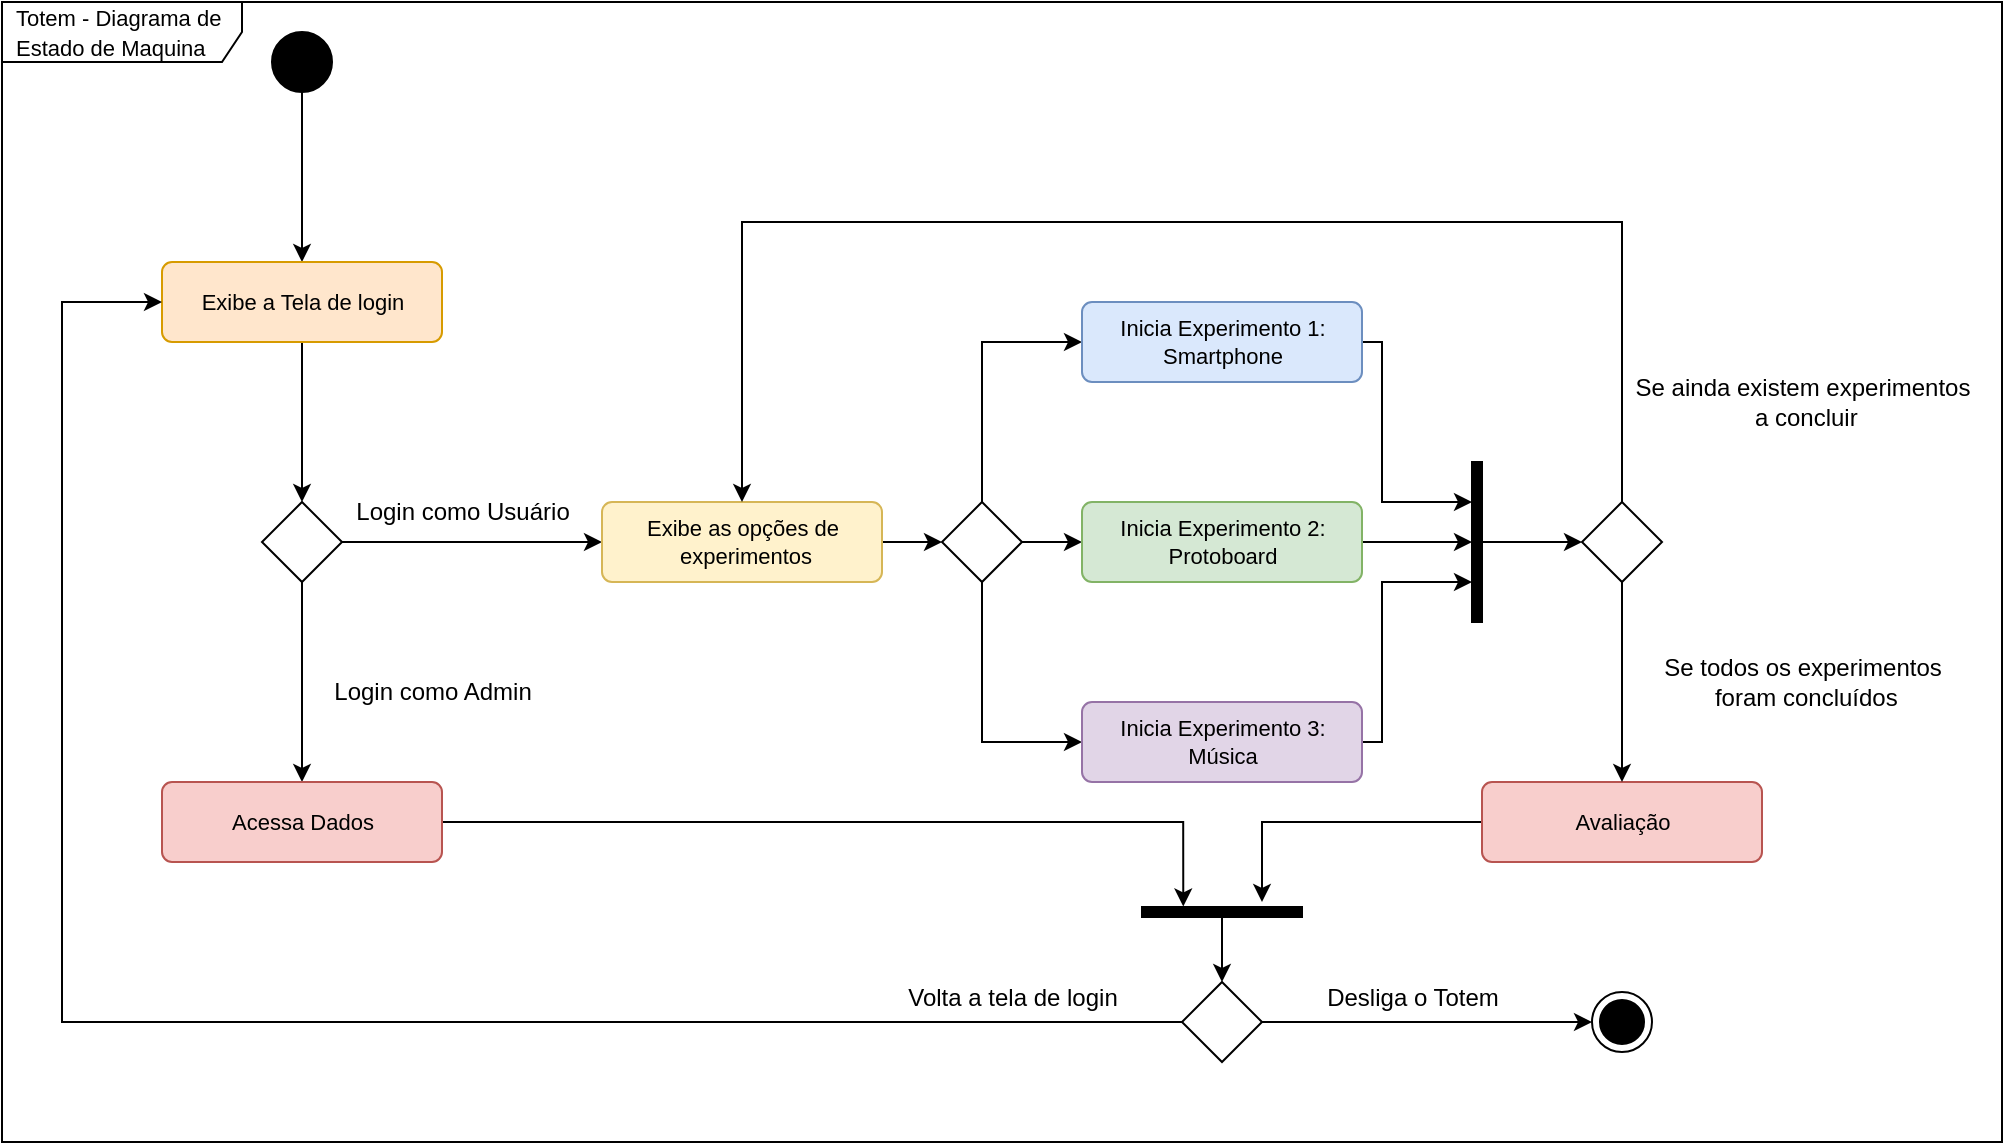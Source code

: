 <mxfile version="20.8.9" type="github">
  <diagram name="Página-1" id="QJNi_6TOPLpKMk3bFueV">
    <mxGraphModel dx="866" dy="452" grid="1" gridSize="10" guides="1" tooltips="1" connect="1" arrows="1" fold="1" page="1" pageScale="1" pageWidth="827" pageHeight="1169" math="0" shadow="0">
      <root>
        <mxCell id="0" />
        <mxCell id="1" parent="0" />
        <mxCell id="1I9jYWh53UhH08uPcDKw-1" value="&lt;font style=&quot;font-size: 11px;&quot;&gt;Totem - Diagrama de Estado de Maquina&lt;br&gt;&lt;/font&gt;" style="shape=umlFrame;whiteSpace=wrap;html=1;width=120;height=30;boundedLbl=1;verticalAlign=middle;align=left;spacingLeft=5;movable=1;resizable=1;rotatable=1;deletable=1;editable=1;connectable=1;" vertex="1" parent="1">
          <mxGeometry x="20" y="140" width="1000" height="570" as="geometry" />
        </mxCell>
        <mxCell id="1I9jYWh53UhH08uPcDKw-2" style="edgeStyle=orthogonalEdgeStyle;rounded=0;orthogonalLoop=1;jettySize=auto;html=1;fontSize=11;" edge="1" parent="1" source="1I9jYWh53UhH08uPcDKw-3" target="1I9jYWh53UhH08uPcDKw-8">
          <mxGeometry relative="1" as="geometry" />
        </mxCell>
        <mxCell id="1I9jYWh53UhH08uPcDKw-3" value="" style="ellipse;fillColor=strokeColor;" vertex="1" parent="1">
          <mxGeometry x="155" y="155" width="30" height="30" as="geometry" />
        </mxCell>
        <mxCell id="1I9jYWh53UhH08uPcDKw-4" value="" style="edgeStyle=orthogonalEdgeStyle;rounded=0;orthogonalLoop=1;jettySize=auto;html=1;fontSize=11;" edge="1" parent="1" source="1I9jYWh53UhH08uPcDKw-6" target="1I9jYWh53UhH08uPcDKw-10">
          <mxGeometry relative="1" as="geometry" />
        </mxCell>
        <mxCell id="1I9jYWh53UhH08uPcDKw-5" style="edgeStyle=orthogonalEdgeStyle;rounded=0;orthogonalLoop=1;jettySize=auto;html=1;fontSize=11;" edge="1" parent="1" source="1I9jYWh53UhH08uPcDKw-6" target="1I9jYWh53UhH08uPcDKw-14">
          <mxGeometry relative="1" as="geometry" />
        </mxCell>
        <mxCell id="1I9jYWh53UhH08uPcDKw-6" value="" style="rhombus;movable=1;resizable=1;rotatable=1;deletable=1;editable=1;connectable=1;" vertex="1" parent="1">
          <mxGeometry x="150" y="390" width="40" height="40" as="geometry" />
        </mxCell>
        <mxCell id="1I9jYWh53UhH08uPcDKw-7" style="edgeStyle=orthogonalEdgeStyle;rounded=0;orthogonalLoop=1;jettySize=auto;html=1;fontSize=11;" edge="1" parent="1" source="1I9jYWh53UhH08uPcDKw-8" target="1I9jYWh53UhH08uPcDKw-6">
          <mxGeometry relative="1" as="geometry" />
        </mxCell>
        <mxCell id="1I9jYWh53UhH08uPcDKw-8" value="Exibe a Tela de login" style="html=1;align=center;verticalAlign=middle;rounded=1;absoluteArcSize=1;arcSize=10;dashed=0;fontSize=11;fillColor=#ffe6cc;strokeColor=#d79b00;" vertex="1" parent="1">
          <mxGeometry x="100" y="270" width="140" height="40" as="geometry" />
        </mxCell>
        <mxCell id="1I9jYWh53UhH08uPcDKw-9" style="edgeStyle=orthogonalEdgeStyle;rounded=0;orthogonalLoop=1;jettySize=auto;html=1;entryX=-0.056;entryY=0.742;entryDx=0;entryDy=0;entryPerimeter=0;" edge="1" parent="1" source="1I9jYWh53UhH08uPcDKw-10" target="1I9jYWh53UhH08uPcDKw-39">
          <mxGeometry relative="1" as="geometry">
            <Array as="points">
              <mxPoint x="611" y="550" />
            </Array>
          </mxGeometry>
        </mxCell>
        <mxCell id="1I9jYWh53UhH08uPcDKw-10" value="Acessa Dados" style="html=1;align=center;verticalAlign=middle;rounded=1;absoluteArcSize=1;arcSize=10;dashed=0;fontSize=11;fillColor=#f8cecc;strokeColor=#b85450;" vertex="1" parent="1">
          <mxGeometry x="100" y="530" width="140" height="40" as="geometry" />
        </mxCell>
        <mxCell id="1I9jYWh53UhH08uPcDKw-11" value="Login como Admin" style="text;html=1;align=center;verticalAlign=middle;resizable=0;points=[];autosize=1;strokeColor=none;fillColor=none;fontSize=12;" vertex="1" parent="1">
          <mxGeometry x="170" y="470" width="130" height="30" as="geometry" />
        </mxCell>
        <mxCell id="1I9jYWh53UhH08uPcDKw-12" value="Login como Usuário" style="text;html=1;align=center;verticalAlign=middle;resizable=0;points=[];autosize=1;strokeColor=none;fillColor=none;fontSize=12;" vertex="1" parent="1">
          <mxGeometry x="180" y="380" width="140" height="30" as="geometry" />
        </mxCell>
        <mxCell id="1I9jYWh53UhH08uPcDKw-13" style="edgeStyle=orthogonalEdgeStyle;rounded=0;orthogonalLoop=1;jettySize=auto;html=1;fontSize=12;" edge="1" parent="1" source="1I9jYWh53UhH08uPcDKw-14" target="1I9jYWh53UhH08uPcDKw-18">
          <mxGeometry relative="1" as="geometry" />
        </mxCell>
        <mxCell id="1I9jYWh53UhH08uPcDKw-14" value="&lt;div&gt;Exibe as opções de&lt;/div&gt;&lt;div&gt;&amp;nbsp;experimentos&lt;/div&gt;" style="html=1;align=center;verticalAlign=middle;rounded=1;absoluteArcSize=1;arcSize=10;dashed=0;fontSize=11;fillColor=#fff2cc;strokeColor=#d6b656;" vertex="1" parent="1">
          <mxGeometry x="320" y="390" width="140" height="40" as="geometry" />
        </mxCell>
        <mxCell id="1I9jYWh53UhH08uPcDKw-15" style="edgeStyle=orthogonalEdgeStyle;rounded=0;orthogonalLoop=1;jettySize=auto;html=1;fontSize=12;" edge="1" parent="1" source="1I9jYWh53UhH08uPcDKw-18" target="1I9jYWh53UhH08uPcDKw-20">
          <mxGeometry relative="1" as="geometry">
            <Array as="points">
              <mxPoint x="510" y="310" />
            </Array>
          </mxGeometry>
        </mxCell>
        <mxCell id="1I9jYWh53UhH08uPcDKw-16" style="edgeStyle=orthogonalEdgeStyle;rounded=0;orthogonalLoop=1;jettySize=auto;html=1;fontSize=12;" edge="1" parent="1" source="1I9jYWh53UhH08uPcDKw-18" target="1I9jYWh53UhH08uPcDKw-22">
          <mxGeometry relative="1" as="geometry" />
        </mxCell>
        <mxCell id="1I9jYWh53UhH08uPcDKw-17" style="edgeStyle=orthogonalEdgeStyle;rounded=0;orthogonalLoop=1;jettySize=auto;html=1;fontSize=12;" edge="1" parent="1" source="1I9jYWh53UhH08uPcDKw-18" target="1I9jYWh53UhH08uPcDKw-24">
          <mxGeometry relative="1" as="geometry">
            <Array as="points">
              <mxPoint x="510" y="510" />
            </Array>
          </mxGeometry>
        </mxCell>
        <mxCell id="1I9jYWh53UhH08uPcDKw-18" value="" style="rhombus;movable=1;resizable=1;rotatable=1;deletable=1;editable=1;connectable=1;" vertex="1" parent="1">
          <mxGeometry x="490" y="390" width="40" height="40" as="geometry" />
        </mxCell>
        <mxCell id="1I9jYWh53UhH08uPcDKw-19" style="edgeStyle=orthogonalEdgeStyle;rounded=0;orthogonalLoop=1;jettySize=auto;html=1;fontSize=12;" edge="1" parent="1" source="1I9jYWh53UhH08uPcDKw-20" target="1I9jYWh53UhH08uPcDKw-41">
          <mxGeometry relative="1" as="geometry">
            <Array as="points">
              <mxPoint x="710" y="310" />
              <mxPoint x="710" y="390" />
            </Array>
          </mxGeometry>
        </mxCell>
        <mxCell id="1I9jYWh53UhH08uPcDKw-20" value="&lt;div&gt;Inicia Experimento 1:&lt;/div&gt;&lt;div&gt;Smartphone&lt;/div&gt;" style="html=1;align=center;verticalAlign=middle;rounded=1;absoluteArcSize=1;arcSize=10;dashed=0;fontSize=11;fillColor=#dae8fc;strokeColor=#6c8ebf;" vertex="1" parent="1">
          <mxGeometry x="560" y="290" width="140" height="40" as="geometry" />
        </mxCell>
        <mxCell id="1I9jYWh53UhH08uPcDKw-21" style="edgeStyle=orthogonalEdgeStyle;rounded=0;orthogonalLoop=1;jettySize=auto;html=1;" edge="1" parent="1" source="1I9jYWh53UhH08uPcDKw-22" target="1I9jYWh53UhH08uPcDKw-41">
          <mxGeometry relative="1" as="geometry" />
        </mxCell>
        <mxCell id="1I9jYWh53UhH08uPcDKw-22" value="Inicia Experimento 2:&lt;div&gt;Protoboard&lt;br&gt;&lt;/div&gt;" style="html=1;align=center;verticalAlign=middle;rounded=1;absoluteArcSize=1;arcSize=10;dashed=0;fontSize=11;fillColor=#d5e8d4;strokeColor=#82b366;" vertex="1" parent="1">
          <mxGeometry x="560" y="390" width="140" height="40" as="geometry" />
        </mxCell>
        <mxCell id="1I9jYWh53UhH08uPcDKw-23" style="edgeStyle=orthogonalEdgeStyle;rounded=0;orthogonalLoop=1;jettySize=auto;html=1;fontSize=12;" edge="1" parent="1" source="1I9jYWh53UhH08uPcDKw-24" target="1I9jYWh53UhH08uPcDKw-41">
          <mxGeometry relative="1" as="geometry">
            <mxPoint x="860" y="430.0" as="targetPoint" />
            <Array as="points">
              <mxPoint x="710" y="510" />
              <mxPoint x="710" y="430" />
            </Array>
          </mxGeometry>
        </mxCell>
        <mxCell id="1I9jYWh53UhH08uPcDKw-24" value="Inicia Experimento 3:&lt;div&gt;Música&lt;br&gt;&lt;/div&gt;" style="html=1;align=center;verticalAlign=middle;rounded=1;absoluteArcSize=1;arcSize=10;dashed=0;fontSize=11;fillColor=#e1d5e7;strokeColor=#9673a6;" vertex="1" parent="1">
          <mxGeometry x="560" y="490" width="140" height="40" as="geometry" />
        </mxCell>
        <mxCell id="1I9jYWh53UhH08uPcDKw-25" value="" style="ellipse;html=1;shape=endState;fillColor=strokeColor;fontSize=12;" vertex="1" parent="1">
          <mxGeometry x="815" y="635" width="30" height="30" as="geometry" />
        </mxCell>
        <mxCell id="1I9jYWh53UhH08uPcDKw-26" style="edgeStyle=orthogonalEdgeStyle;rounded=0;orthogonalLoop=1;jettySize=auto;html=1;entryX=-0.5;entryY=0.25;entryDx=0;entryDy=0;entryPerimeter=0;" edge="1" parent="1" source="1I9jYWh53UhH08uPcDKw-27" target="1I9jYWh53UhH08uPcDKw-39">
          <mxGeometry relative="1" as="geometry" />
        </mxCell>
        <mxCell id="1I9jYWh53UhH08uPcDKw-27" value="Avaliação" style="html=1;align=center;verticalAlign=middle;rounded=1;absoluteArcSize=1;arcSize=10;dashed=0;fontSize=11;fillColor=#f8cecc;strokeColor=#b85450;" vertex="1" parent="1">
          <mxGeometry x="760" y="530" width="140" height="40" as="geometry" />
        </mxCell>
        <mxCell id="1I9jYWh53UhH08uPcDKw-28" style="edgeStyle=elbowEdgeStyle;rounded=0;orthogonalLoop=1;jettySize=auto;html=1;fontSize=12;" edge="1" parent="1" source="1I9jYWh53UhH08uPcDKw-30" target="1I9jYWh53UhH08uPcDKw-14">
          <mxGeometry relative="1" as="geometry">
            <mxPoint x="440" y="260" as="targetPoint" />
            <Array as="points">
              <mxPoint x="670" y="250" />
            </Array>
          </mxGeometry>
        </mxCell>
        <mxCell id="1I9jYWh53UhH08uPcDKw-29" style="edgeStyle=elbowEdgeStyle;rounded=0;orthogonalLoop=1;jettySize=auto;html=1;fontSize=12;" edge="1" parent="1" source="1I9jYWh53UhH08uPcDKw-30" target="1I9jYWh53UhH08uPcDKw-27">
          <mxGeometry relative="1" as="geometry" />
        </mxCell>
        <mxCell id="1I9jYWh53UhH08uPcDKw-30" value="" style="rhombus;movable=1;resizable=1;rotatable=1;deletable=1;editable=1;connectable=1;" vertex="1" parent="1">
          <mxGeometry x="810" y="390" width="40" height="40" as="geometry" />
        </mxCell>
        <mxCell id="1I9jYWh53UhH08uPcDKw-31" value="&lt;div&gt;Se todos os experimentos&lt;/div&gt;&lt;div&gt;&amp;nbsp;foram concluídos&lt;/div&gt;" style="text;html=1;align=center;verticalAlign=middle;resizable=0;points=[];autosize=1;strokeColor=none;fillColor=none;fontSize=12;" vertex="1" parent="1">
          <mxGeometry x="835" y="460" width="170" height="40" as="geometry" />
        </mxCell>
        <mxCell id="1I9jYWh53UhH08uPcDKw-32" value="&lt;div&gt;Se ainda existem experimentos&lt;/div&gt;&lt;div&gt;&amp;nbsp;a concluir&lt;br&gt;&lt;/div&gt;" style="text;html=1;align=center;verticalAlign=middle;resizable=0;points=[];autosize=1;strokeColor=none;fillColor=none;fontSize=12;" vertex="1" parent="1">
          <mxGeometry x="820" y="320" width="200" height="40" as="geometry" />
        </mxCell>
        <mxCell id="1I9jYWh53UhH08uPcDKw-33" style="edgeStyle=orthogonalEdgeStyle;rounded=0;orthogonalLoop=1;jettySize=auto;html=1;" edge="1" parent="1" source="1I9jYWh53UhH08uPcDKw-35" target="1I9jYWh53UhH08uPcDKw-25">
          <mxGeometry relative="1" as="geometry" />
        </mxCell>
        <mxCell id="1I9jYWh53UhH08uPcDKw-34" style="edgeStyle=orthogonalEdgeStyle;rounded=0;orthogonalLoop=1;jettySize=auto;html=1;" edge="1" parent="1" source="1I9jYWh53UhH08uPcDKw-35" target="1I9jYWh53UhH08uPcDKw-8">
          <mxGeometry relative="1" as="geometry">
            <Array as="points">
              <mxPoint x="50" y="650" />
              <mxPoint x="50" y="290" />
            </Array>
          </mxGeometry>
        </mxCell>
        <mxCell id="1I9jYWh53UhH08uPcDKw-35" value="" style="rhombus;movable=1;resizable=1;rotatable=1;deletable=1;editable=1;connectable=1;" vertex="1" parent="1">
          <mxGeometry x="610" y="630" width="40" height="40" as="geometry" />
        </mxCell>
        <mxCell id="1I9jYWh53UhH08uPcDKw-36" value="Desliga o Totem" style="text;html=1;align=center;verticalAlign=middle;resizable=0;points=[];autosize=1;strokeColor=none;fillColor=none;fontSize=12;" vertex="1" parent="1">
          <mxGeometry x="670" y="622.5" width="110" height="30" as="geometry" />
        </mxCell>
        <mxCell id="1I9jYWh53UhH08uPcDKw-37" value="Volta a tela de login" style="text;html=1;align=center;verticalAlign=middle;resizable=0;points=[];autosize=1;strokeColor=none;fillColor=none;fontSize=12;" vertex="1" parent="1">
          <mxGeometry x="460" y="622.5" width="130" height="30" as="geometry" />
        </mxCell>
        <mxCell id="1I9jYWh53UhH08uPcDKw-38" style="edgeStyle=elbowEdgeStyle;rounded=0;orthogonalLoop=1;jettySize=auto;html=1;entryX=0.5;entryY=0;entryDx=0;entryDy=0;fontSize=12;" edge="1" parent="1" source="1I9jYWh53UhH08uPcDKw-39" target="1I9jYWh53UhH08uPcDKw-35">
          <mxGeometry relative="1" as="geometry" />
        </mxCell>
        <mxCell id="1I9jYWh53UhH08uPcDKw-39" value="" style="html=1;points=[];perimeter=orthogonalPerimeter;fillColor=strokeColor;fontSize=12;rotation=90;" vertex="1" parent="1">
          <mxGeometry x="627.5" y="555" width="5" height="80" as="geometry" />
        </mxCell>
        <mxCell id="1I9jYWh53UhH08uPcDKw-40" style="edgeStyle=orthogonalEdgeStyle;rounded=0;orthogonalLoop=1;jettySize=auto;html=1;fontSize=12;" edge="1" parent="1" source="1I9jYWh53UhH08uPcDKw-41" target="1I9jYWh53UhH08uPcDKw-30">
          <mxGeometry relative="1" as="geometry" />
        </mxCell>
        <mxCell id="1I9jYWh53UhH08uPcDKw-41" value="" style="html=1;points=[];perimeter=orthogonalPerimeter;fillColor=strokeColor;fontSize=12;rotation=0;" vertex="1" parent="1">
          <mxGeometry x="755" y="370" width="5" height="80" as="geometry" />
        </mxCell>
      </root>
    </mxGraphModel>
  </diagram>
</mxfile>
